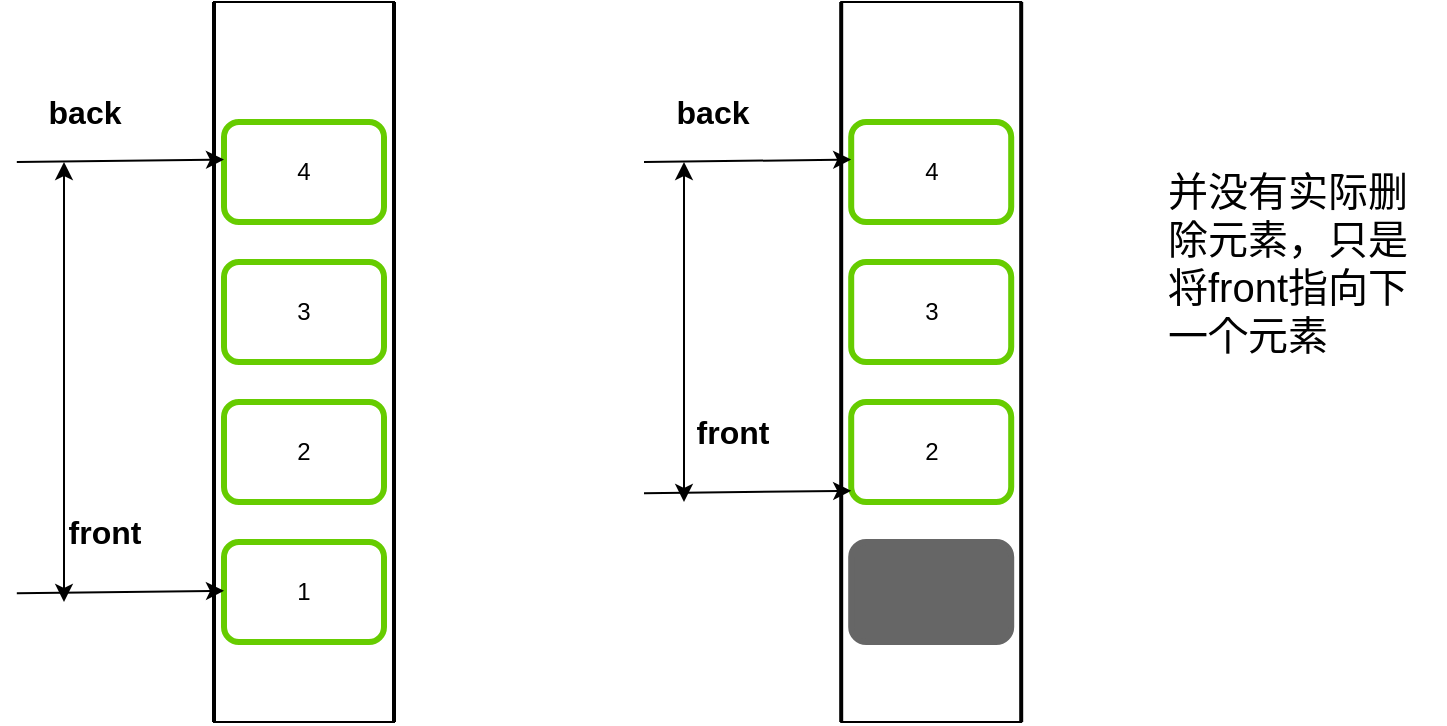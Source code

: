 <mxfile version="24.7.16">
  <diagram id="prtHgNgQTEPvFCAcTncT" name="Page-1">
    <mxGraphModel dx="1042" dy="695" grid="1" gridSize="10" guides="1" tooltips="1" connect="1" arrows="1" fold="1" page="1" pageScale="1" pageWidth="827" pageHeight="1169" math="0" shadow="0">
      <root>
        <mxCell id="0" />
        <mxCell id="1" parent="0" />
        <mxCell id="-1uGAca-wLTkCwMJhFo_-1" value="1" style="rounded=1;whiteSpace=wrap;html=1;strokeWidth=3;strokeColor=#66CC00;" vertex="1" parent="1">
          <mxGeometry x="130" y="370" width="80" height="50" as="geometry" />
        </mxCell>
        <mxCell id="-1uGAca-wLTkCwMJhFo_-2" value="2" style="rounded=1;whiteSpace=wrap;html=1;strokeWidth=3;strokeColor=#66CC00;" vertex="1" parent="1">
          <mxGeometry x="130" y="300" width="80" height="50" as="geometry" />
        </mxCell>
        <mxCell id="-1uGAca-wLTkCwMJhFo_-3" value="3" style="rounded=1;whiteSpace=wrap;html=1;strokeColor=#66CC00;strokeWidth=3;" vertex="1" parent="1">
          <mxGeometry x="130" y="230" width="80" height="50" as="geometry" />
        </mxCell>
        <mxCell id="-1uGAca-wLTkCwMJhFo_-4" value="4" style="rounded=1;whiteSpace=wrap;html=1;strokeColor=#66CC00;strokeWidth=3;" vertex="1" parent="1">
          <mxGeometry x="130" y="160" width="80" height="50" as="geometry" />
        </mxCell>
        <mxCell id="-1uGAca-wLTkCwMJhFo_-5" value="" style="line;strokeWidth=2;direction=south;html=1;" vertex="1" parent="1">
          <mxGeometry x="210" y="100" width="10" height="360" as="geometry" />
        </mxCell>
        <mxCell id="-1uGAca-wLTkCwMJhFo_-6" value="" style="line;strokeWidth=2;direction=south;html=1;" vertex="1" parent="1">
          <mxGeometry x="120" y="100" width="10" height="360" as="geometry" />
        </mxCell>
        <mxCell id="-1uGAca-wLTkCwMJhFo_-23" value="front" style="text;html=1;align=center;verticalAlign=middle;resizable=0;points=[];autosize=1;strokeColor=none;fillColor=none;fontSize=16;fontStyle=1" vertex="1" parent="1">
          <mxGeometry x="40" y="350" width="60" height="30" as="geometry" />
        </mxCell>
        <mxCell id="-1uGAca-wLTkCwMJhFo_-24" value="back" style="text;html=1;align=center;verticalAlign=middle;resizable=0;points=[];autosize=1;strokeColor=none;fillColor=none;fontSize=16;fontStyle=1;labelBackgroundColor=default;" vertex="1" parent="1">
          <mxGeometry x="30" y="140" width="60" height="30" as="geometry" />
        </mxCell>
        <mxCell id="-1uGAca-wLTkCwMJhFo_-25" value="" style="endArrow=classic;html=1;rounded=0;entryX=0.17;entryY=0.976;entryDx=0;entryDy=0;entryPerimeter=0;" edge="1" parent="1">
          <mxGeometry width="50" height="50" relative="1" as="geometry">
            <mxPoint x="26.4" y="395.6" as="sourcePoint" />
            <mxPoint x="130.0" y="394.4" as="targetPoint" />
          </mxGeometry>
        </mxCell>
        <mxCell id="-1uGAca-wLTkCwMJhFo_-27" value="" style="endArrow=classic;html=1;rounded=0;entryX=0.17;entryY=0.976;entryDx=0;entryDy=0;entryPerimeter=0;" edge="1" parent="1">
          <mxGeometry width="50" height="50" relative="1" as="geometry">
            <mxPoint x="26.4" y="180" as="sourcePoint" />
            <mxPoint x="130.0" y="178.8" as="targetPoint" />
          </mxGeometry>
        </mxCell>
        <mxCell id="-1uGAca-wLTkCwMJhFo_-29" value="" style="rounded=1;whiteSpace=wrap;html=1;strokeWidth=3;strokeColor=#666666;fillColor=#666666;" vertex="1" parent="1">
          <mxGeometry x="443.6" y="370" width="80" height="50" as="geometry" />
        </mxCell>
        <mxCell id="-1uGAca-wLTkCwMJhFo_-30" value="2" style="rounded=1;whiteSpace=wrap;html=1;strokeWidth=3;strokeColor=#66CC00;" vertex="1" parent="1">
          <mxGeometry x="443.6" y="300" width="80" height="50" as="geometry" />
        </mxCell>
        <mxCell id="-1uGAca-wLTkCwMJhFo_-31" value="3" style="rounded=1;whiteSpace=wrap;html=1;strokeColor=#66CC00;strokeWidth=3;" vertex="1" parent="1">
          <mxGeometry x="443.6" y="230" width="80" height="50" as="geometry" />
        </mxCell>
        <mxCell id="-1uGAca-wLTkCwMJhFo_-32" value="4" style="rounded=1;whiteSpace=wrap;html=1;strokeColor=#66CC00;strokeWidth=3;" vertex="1" parent="1">
          <mxGeometry x="443.6" y="160" width="80" height="50" as="geometry" />
        </mxCell>
        <mxCell id="-1uGAca-wLTkCwMJhFo_-33" value="" style="line;strokeWidth=2;direction=south;html=1;" vertex="1" parent="1">
          <mxGeometry x="523.6" y="100" width="10" height="360" as="geometry" />
        </mxCell>
        <mxCell id="-1uGAca-wLTkCwMJhFo_-34" value="" style="line;strokeWidth=2;direction=south;html=1;" vertex="1" parent="1">
          <mxGeometry x="433.6" y="100" width="10" height="360" as="geometry" />
        </mxCell>
        <mxCell id="-1uGAca-wLTkCwMJhFo_-35" value="front" style="text;html=1;align=center;verticalAlign=middle;resizable=0;points=[];autosize=1;strokeColor=none;fillColor=none;fontSize=16;fontStyle=1" vertex="1" parent="1">
          <mxGeometry x="353.6" y="300" width="60" height="30" as="geometry" />
        </mxCell>
        <mxCell id="-1uGAca-wLTkCwMJhFo_-36" value="back" style="text;html=1;align=center;verticalAlign=middle;resizable=0;points=[];autosize=1;strokeColor=none;fillColor=none;fontSize=16;fontStyle=1;labelBackgroundColor=default;" vertex="1" parent="1">
          <mxGeometry x="343.6" y="140" width="60" height="30" as="geometry" />
        </mxCell>
        <mxCell id="-1uGAca-wLTkCwMJhFo_-37" value="" style="endArrow=classic;html=1;rounded=0;entryX=0.17;entryY=0.976;entryDx=0;entryDy=0;entryPerimeter=0;" edge="1" parent="1">
          <mxGeometry width="50" height="50" relative="1" as="geometry">
            <mxPoint x="340" y="345.6" as="sourcePoint" />
            <mxPoint x="443.6" y="344.4" as="targetPoint" />
          </mxGeometry>
        </mxCell>
        <mxCell id="-1uGAca-wLTkCwMJhFo_-38" value="" style="endArrow=classic;html=1;rounded=0;entryX=0.17;entryY=0.976;entryDx=0;entryDy=0;entryPerimeter=0;" edge="1" parent="1">
          <mxGeometry width="50" height="50" relative="1" as="geometry">
            <mxPoint x="340" y="180" as="sourcePoint" />
            <mxPoint x="443.6" y="178.8" as="targetPoint" />
          </mxGeometry>
        </mxCell>
        <mxCell id="-1uGAca-wLTkCwMJhFo_-39" value="" style="rounded=0;whiteSpace=wrap;html=1;fillColor=none;" vertex="1" parent="1">
          <mxGeometry x="438.6" y="100" width="90" height="360" as="geometry" />
        </mxCell>
        <mxCell id="-1uGAca-wLTkCwMJhFo_-40" value="" style="rounded=0;whiteSpace=wrap;html=1;fillColor=none;" vertex="1" parent="1">
          <mxGeometry x="125" y="100" width="90" height="360" as="geometry" />
        </mxCell>
        <mxCell id="-1uGAca-wLTkCwMJhFo_-41" value="" style="endArrow=classic;startArrow=classic;html=1;rounded=0;" edge="1" parent="1">
          <mxGeometry width="50" height="50" relative="1" as="geometry">
            <mxPoint x="50" y="400" as="sourcePoint" />
            <mxPoint x="50" y="180" as="targetPoint" />
            <Array as="points">
              <mxPoint x="50" y="290" />
            </Array>
          </mxGeometry>
        </mxCell>
        <mxCell id="-1uGAca-wLTkCwMJhFo_-42" value="" style="endArrow=classic;startArrow=classic;html=1;rounded=0;" edge="1" parent="1">
          <mxGeometry width="50" height="50" relative="1" as="geometry">
            <mxPoint x="360" y="350" as="sourcePoint" />
            <mxPoint x="360" y="180" as="targetPoint" />
          </mxGeometry>
        </mxCell>
        <mxCell id="-1uGAca-wLTkCwMJhFo_-43" value="并没有实际删除元素，只是将front指向下一个元素" style="text;html=1;align=left;verticalAlign=middle;whiteSpace=wrap;rounded=0;strokeWidth=6;fontSize=20;fontStyle=0" vertex="1" parent="1">
          <mxGeometry x="600" y="150" width="140" height="160" as="geometry" />
        </mxCell>
      </root>
    </mxGraphModel>
  </diagram>
</mxfile>
